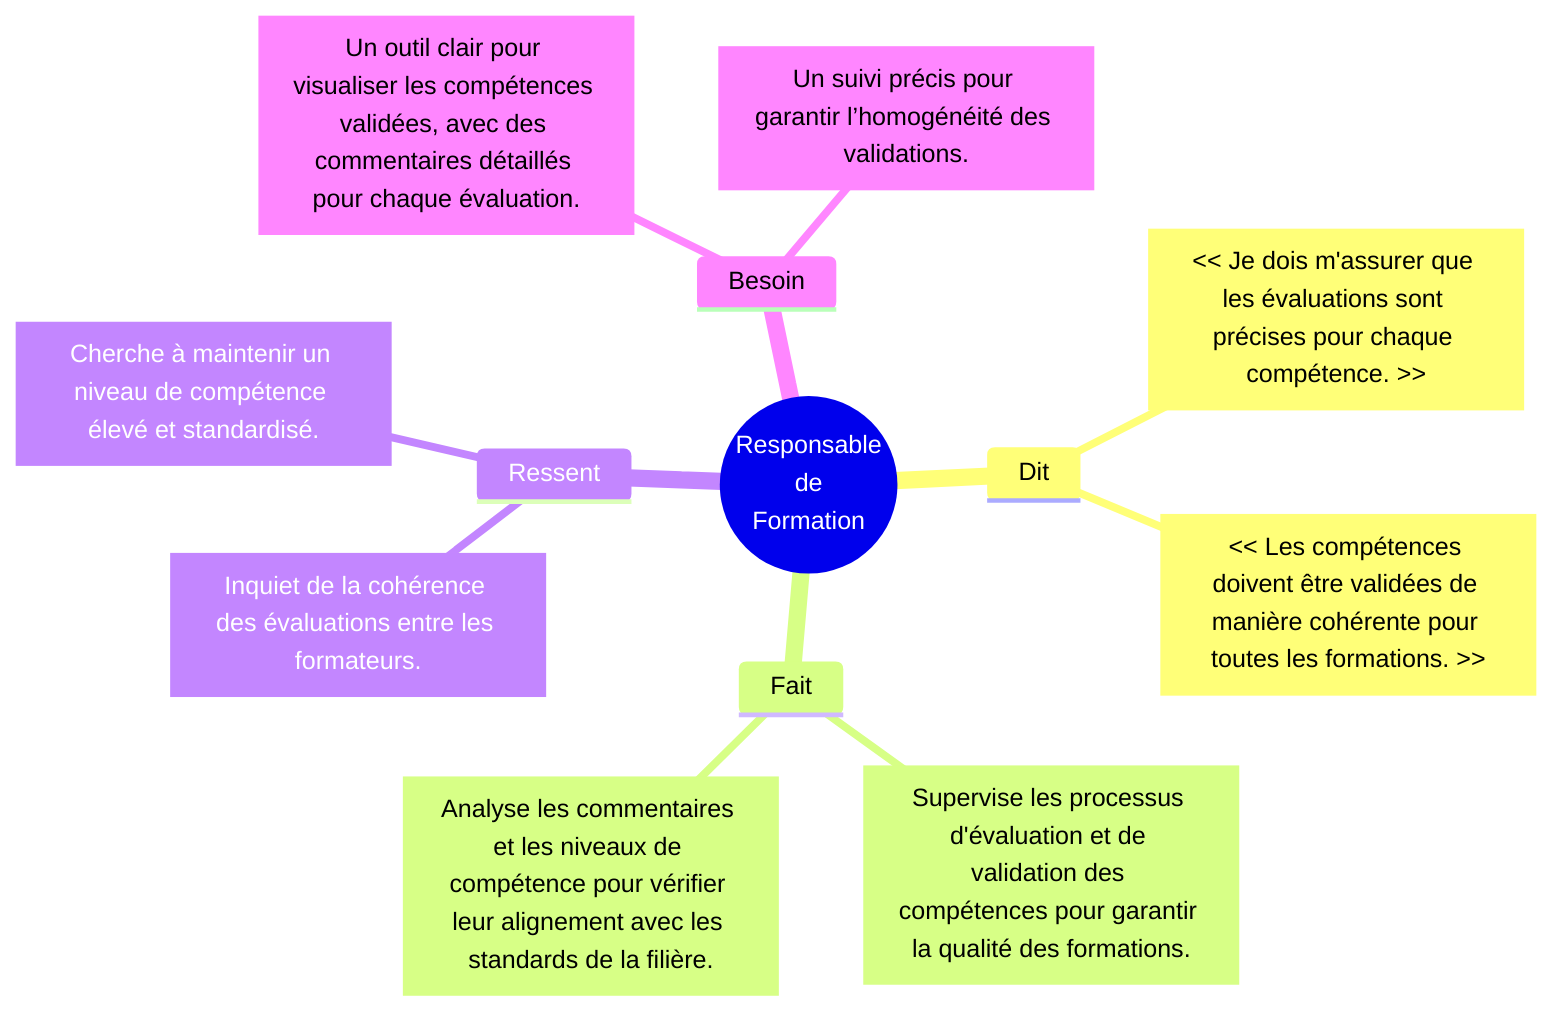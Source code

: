 mindmap
  root((Responsable
            de
        Formation))
    Dit
      Dit["<< Je dois m'assurer que les évaluations sont précises pour chaque compétence. >>"]
      Dit["<< Les compétences doivent être validées de manière cohérente pour toutes les formations. >>"]

    Fait
      Fait["Supervise les processus d'évaluation et de validation des compétences pour garantir la qualité des formations."]
      Fait["Analyse les commentaires et les niveaux de compétence pour vérifier leur alignement avec les standards de la filière."]
    Ressent
      Ressent["Inquiet de la cohérence des évaluations entre les formateurs."]
      Ressent["Cherche à maintenir un niveau de compétence élevé et standardisé."]
    Besoin
      Besoin["Un outil clair pour visualiser les compétences validées, avec des commentaires détaillés pour chaque évaluation."]
      Besoin["Un suivi précis pour garantir l’homogénéité des validations."]